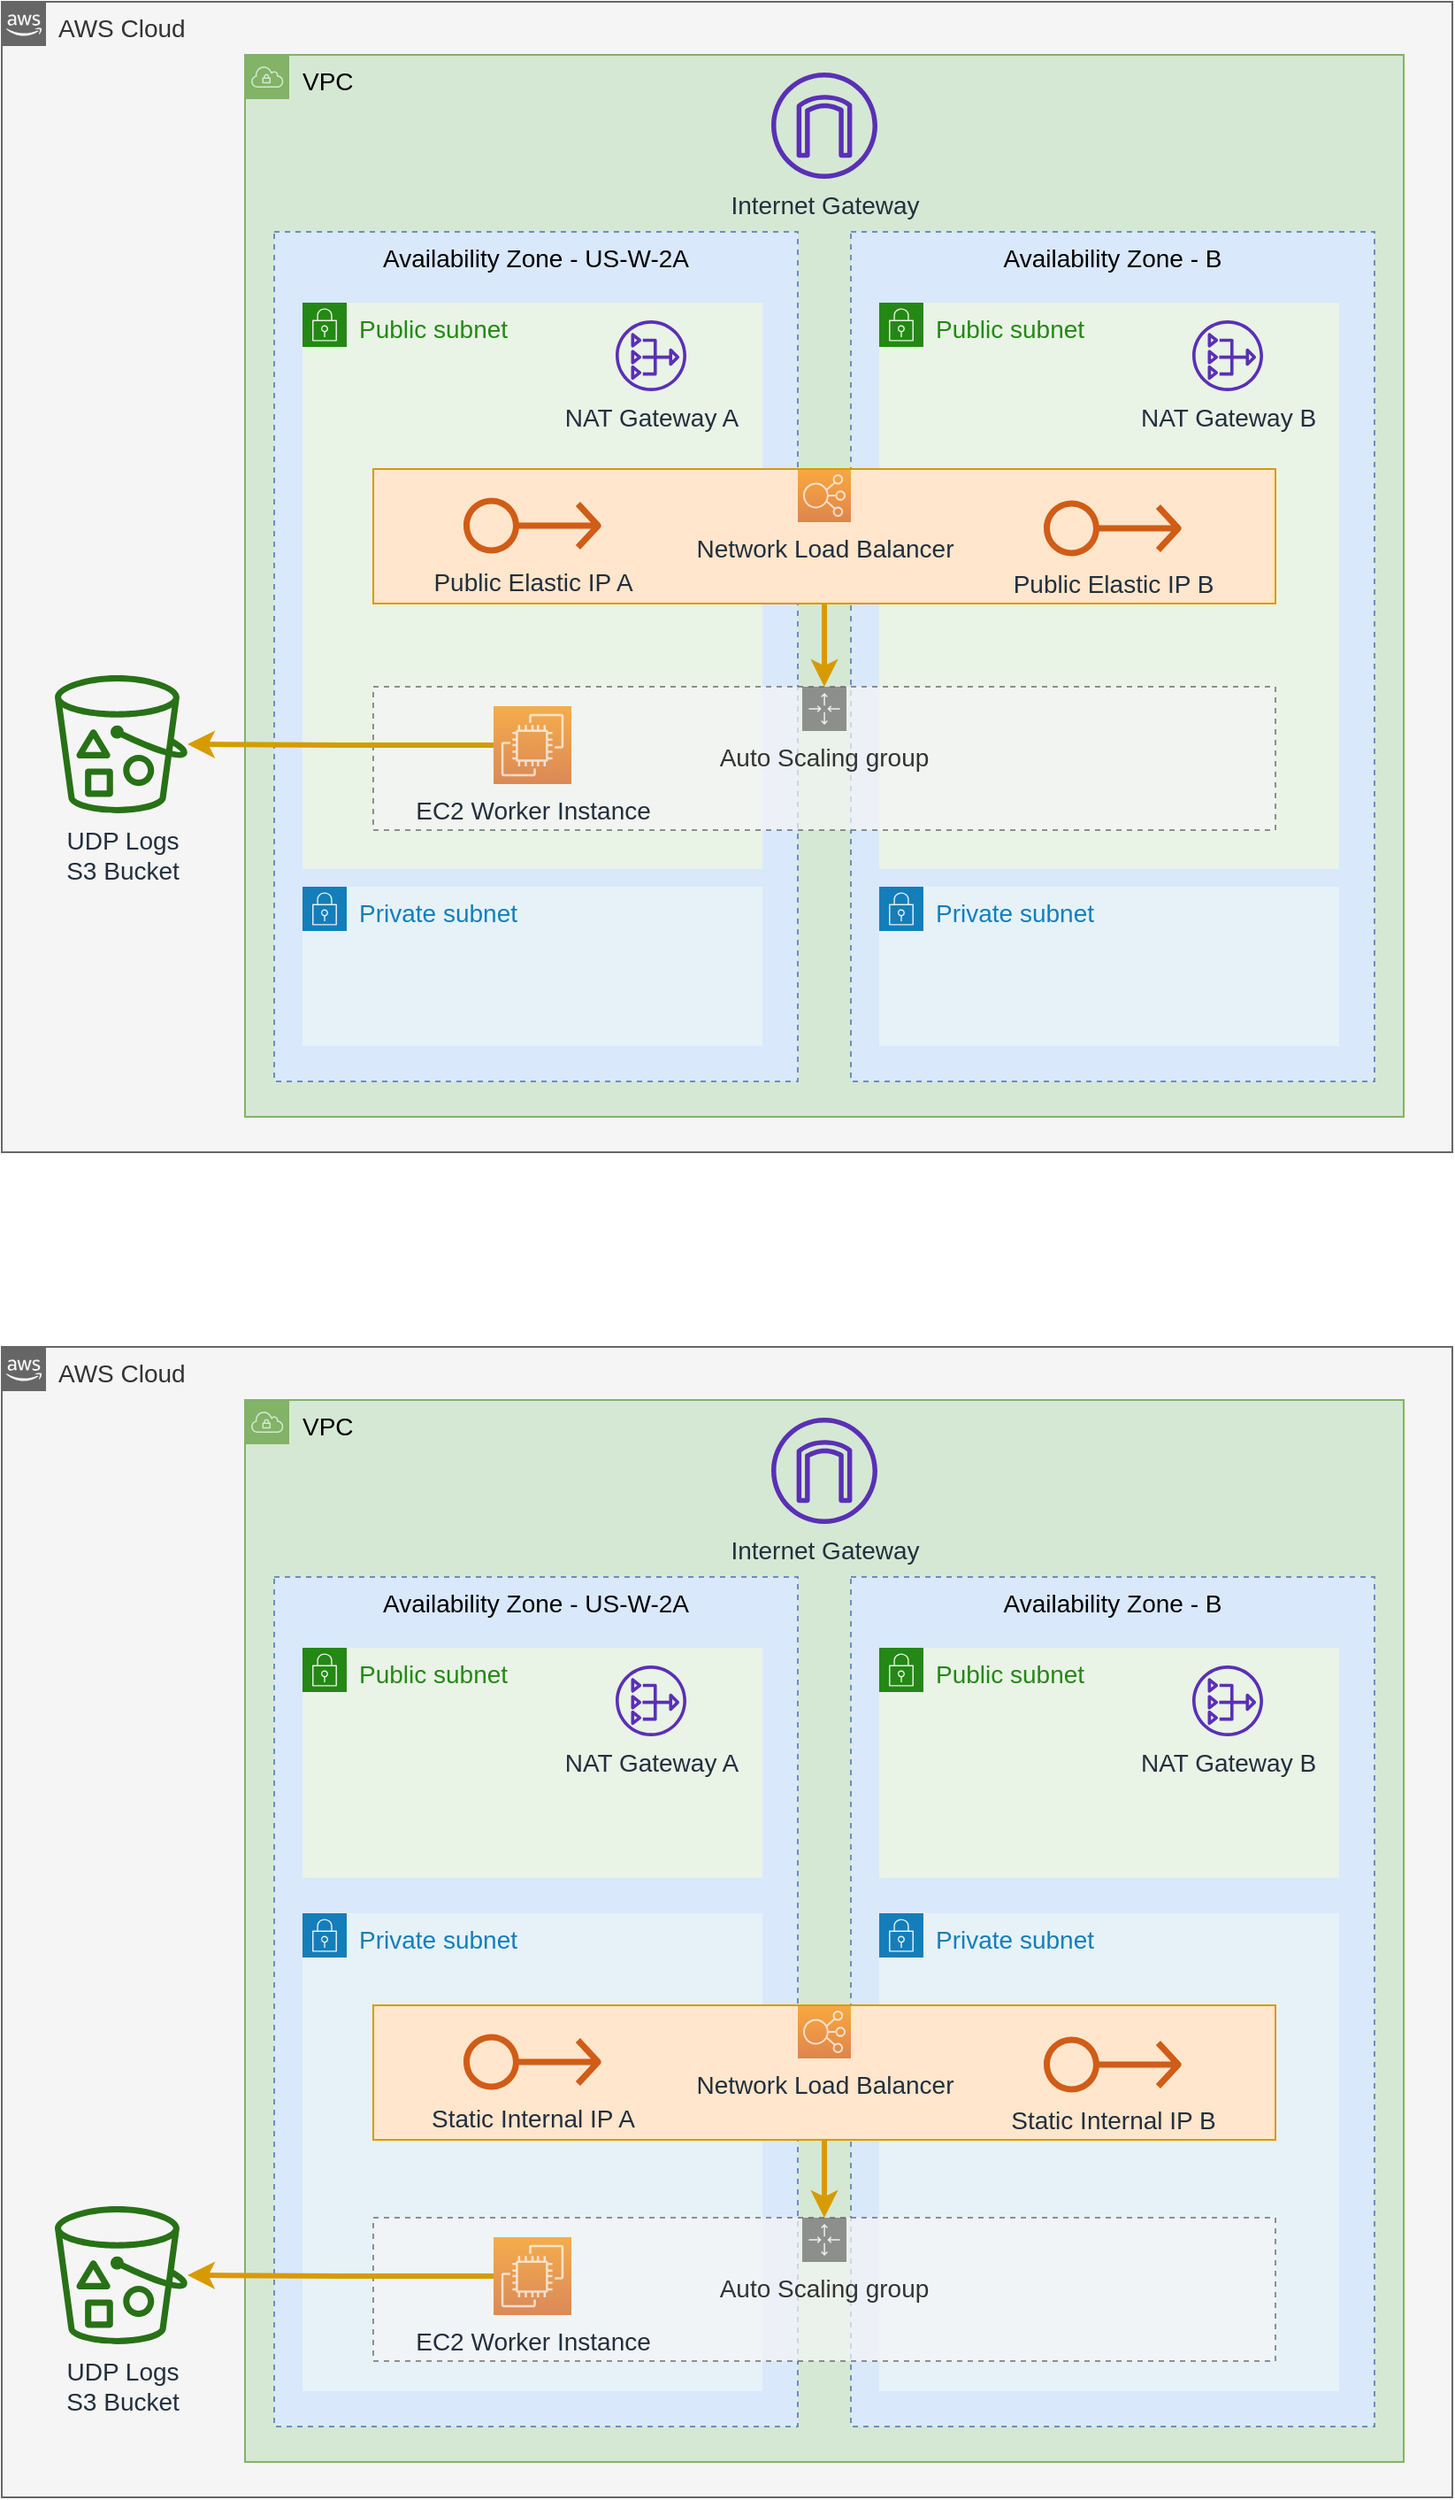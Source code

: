 <mxfile version="10.6.3" type="device"><diagram id="Bzg6ZaO6ghRG3pAU0dCL" name="Page-1"><mxGraphModel dx="2995" dy="2575" grid="1" gridSize="10" guides="1" tooltips="1" connect="1" arrows="1" fold="1" page="1" pageScale="1" pageWidth="850" pageHeight="1100" math="0" shadow="0"><root><mxCell id="0"/><mxCell id="1" parent="0"/><mxCell id="zgvmS1FCjsw2d89nQtXP-9" value="AWS Cloud" style="points=[[0,0],[0.25,0],[0.5,0],[0.75,0],[1,0],[1,0.25],[1,0.5],[1,0.75],[1,1],[0.75,1],[0.5,1],[0.25,1],[0,1],[0,0.75],[0,0.5],[0,0.25]];outlineConnect=0;html=1;whiteSpace=wrap;fontSize=14;fontStyle=0;shape=mxgraph.aws4.group;grIcon=mxgraph.aws4.group_aws_cloud_alt;strokeColor=#666666;fillColor=#f5f5f5;verticalAlign=top;align=left;spacingLeft=30;fontColor=#333333;dashed=0;" vertex="1" parent="1"><mxGeometry x="440" y="80" width="820" height="650" as="geometry"/></mxCell><mxCell id="zgvmS1FCjsw2d89nQtXP-10" value="VPC" style="points=[[0,0],[0.25,0],[0.5,0],[0.75,0],[1,0],[1,0.25],[1,0.5],[1,0.75],[1,1],[0.75,1],[0.5,1],[0.25,1],[0,1],[0,0.75],[0,0.5],[0,0.25]];outlineConnect=0;html=1;whiteSpace=wrap;fontSize=14;fontStyle=0;shape=mxgraph.aws4.group;grIcon=mxgraph.aws4.group_vpc;strokeColor=#82b366;fillColor=#d5e8d4;verticalAlign=top;align=left;spacingLeft=30;dashed=0;" vertex="1" parent="1"><mxGeometry x="577.5" y="110" width="655" height="600" as="geometry"/></mxCell><mxCell id="zgvmS1FCjsw2d89nQtXP-11" value="Availability Zone - US-W-2A" style="fillColor=#dae8fc;strokeColor=#6c8ebf;dashed=1;verticalAlign=top;fontStyle=0;fontSize=14;" vertex="1" parent="1"><mxGeometry x="594" y="210" width="296" height="480" as="geometry"/></mxCell><mxCell id="zgvmS1FCjsw2d89nQtXP-12" value="Internet Gateway" style="outlineConnect=0;fontColor=#232F3E;gradientColor=none;fillColor=#5A30B5;strokeColor=none;dashed=0;verticalLabelPosition=bottom;verticalAlign=top;align=center;html=1;fontSize=14;fontStyle=0;aspect=fixed;shape=mxgraph.aws4.internet_gateway;" vertex="1" parent="1"><mxGeometry x="875" y="120" width="60" height="60" as="geometry"/></mxCell><mxCell id="zgvmS1FCjsw2d89nQtXP-13" value="Private subnet" style="points=[[0,0],[0.25,0],[0.5,0],[0.75,0],[1,0],[1,0.25],[1,0.5],[1,0.75],[1,1],[0.75,1],[0.5,1],[0.25,1],[0,1],[0,0.75],[0,0.5],[0,0.25]];outlineConnect=0;gradientColor=none;html=1;whiteSpace=wrap;fontSize=14;fontStyle=0;shape=mxgraph.aws4.group;grIcon=mxgraph.aws4.group_security_group;grStroke=0;strokeColor=#147EBA;fillColor=#E6F2F8;verticalAlign=top;align=left;spacingLeft=30;fontColor=#147EBA;dashed=0;" vertex="1" parent="1"><mxGeometry x="610" y="580" width="260" height="90" as="geometry"/></mxCell><mxCell id="zgvmS1FCjsw2d89nQtXP-14" value="Public subnet" style="points=[[0,0],[0.25,0],[0.5,0],[0.75,0],[1,0],[1,0.25],[1,0.5],[1,0.75],[1,1],[0.75,1],[0.5,1],[0.25,1],[0,1],[0,0.75],[0,0.5],[0,0.25]];outlineConnect=0;gradientColor=none;html=1;whiteSpace=wrap;fontSize=14;fontStyle=0;shape=mxgraph.aws4.group;grIcon=mxgraph.aws4.group_security_group;grStroke=0;strokeColor=#248814;fillColor=#E9F3E6;verticalAlign=top;align=left;spacingLeft=30;fontColor=#248814;dashed=0;" vertex="1" parent="1"><mxGeometry x="610" y="250" width="260" height="320" as="geometry"/></mxCell><mxCell id="zgvmS1FCjsw2d89nQtXP-15" value="NAT Gateway A" style="outlineConnect=0;fontColor=#232F3E;gradientColor=none;fillColor=#5A30B5;strokeColor=none;dashed=0;verticalLabelPosition=bottom;verticalAlign=top;align=center;html=1;fontSize=14;fontStyle=0;aspect=fixed;shape=mxgraph.aws4.nat_gateway;" vertex="1" parent="1"><mxGeometry x="787" y="260" width="40" height="40" as="geometry"/></mxCell><mxCell id="zgvmS1FCjsw2d89nQtXP-16" value="Availability Zone - B" style="fillColor=#dae8fc;strokeColor=#6c8ebf;dashed=1;verticalAlign=top;fontStyle=0;fontSize=14;" vertex="1" parent="1"><mxGeometry x="920" y="210" width="296" height="480" as="geometry"/></mxCell><mxCell id="zgvmS1FCjsw2d89nQtXP-17" value="Private subnet" style="points=[[0,0],[0.25,0],[0.5,0],[0.75,0],[1,0],[1,0.25],[1,0.5],[1,0.75],[1,1],[0.75,1],[0.5,1],[0.25,1],[0,1],[0,0.75],[0,0.5],[0,0.25]];outlineConnect=0;gradientColor=none;html=1;whiteSpace=wrap;fontSize=14;fontStyle=0;shape=mxgraph.aws4.group;grIcon=mxgraph.aws4.group_security_group;grStroke=0;strokeColor=#147EBA;fillColor=#E6F2F8;verticalAlign=top;align=left;spacingLeft=30;fontColor=#147EBA;dashed=0;" vertex="1" parent="1"><mxGeometry x="936" y="580" width="260" height="90" as="geometry"/></mxCell><mxCell id="zgvmS1FCjsw2d89nQtXP-18" value="Public subnet" style="points=[[0,0],[0.25,0],[0.5,0],[0.75,0],[1,0],[1,0.25],[1,0.5],[1,0.75],[1,1],[0.75,1],[0.5,1],[0.25,1],[0,1],[0,0.75],[0,0.5],[0,0.25]];outlineConnect=0;gradientColor=none;html=1;whiteSpace=wrap;fontSize=14;fontStyle=0;shape=mxgraph.aws4.group;grIcon=mxgraph.aws4.group_security_group;grStroke=0;strokeColor=#248814;fillColor=#E9F3E6;verticalAlign=top;align=left;spacingLeft=30;fontColor=#248814;dashed=0;" vertex="1" parent="1"><mxGeometry x="936" y="250" width="260" height="320" as="geometry"/></mxCell><mxCell id="zgvmS1FCjsw2d89nQtXP-19" value="NAT Gateway B" style="outlineConnect=0;fontColor=#232F3E;gradientColor=none;fillColor=#5A30B5;strokeColor=none;dashed=0;verticalLabelPosition=bottom;verticalAlign=top;align=center;html=1;fontSize=14;fontStyle=0;aspect=fixed;shape=mxgraph.aws4.nat_gateway;" vertex="1" parent="1"><mxGeometry x="1113" y="260" width="40" height="40" as="geometry"/></mxCell><mxCell id="zgvmS1FCjsw2d89nQtXP-20" value="Auto Scaling group" style="points=[[0,0],[0.25,0],[0.5,0],[0.75,0],[1,0],[1,0.25],[1,0.5],[1,0.75],[1,1],[0.75,1],[0.5,1],[0.25,1],[0,1],[0,0.75],[0,0.5],[0,0.25]];outlineConnect=0;html=1;whiteSpace=wrap;fontSize=14;fontStyle=0;shape=mxgraph.aws4.groupCenter;grIcon=mxgraph.aws4.group_auto_scaling_group;grStroke=1;strokeColor=#666666;fillColor=#f5f5f5;verticalAlign=top;align=center;fontColor=#333333;dashed=1;spacingTop=25;opacity=70;" vertex="1" parent="1"><mxGeometry x="650" y="467" width="510" height="81" as="geometry"/></mxCell><mxCell id="zgvmS1FCjsw2d89nQtXP-35" value="" style="edgeStyle=orthogonalEdgeStyle;rounded=0;orthogonalLoop=1;jettySize=auto;html=1;strokeWidth=3;fillColor=#ffe6cc;strokeColor=#d79b00;fontSize=14;" edge="1" parent="1" source="zgvmS1FCjsw2d89nQtXP-22" target="zgvmS1FCjsw2d89nQtXP-33"><mxGeometry relative="1" as="geometry"><mxPoint x="638" y="502" as="targetPoint"/></mxGeometry></mxCell><mxCell id="zgvmS1FCjsw2d89nQtXP-22" value="EC2 Worker Instance" style="outlineConnect=0;fontColor=#232F3E;gradientColor=#F78E04;gradientDirection=north;fillColor=#D05C17;strokeColor=#ffffff;dashed=0;verticalLabelPosition=bottom;verticalAlign=top;align=center;html=1;fontSize=14;fontStyle=0;aspect=fixed;shape=mxgraph.aws4.resourceIcon;resIcon=mxgraph.aws4.ec2;opacity=70;" vertex="1" parent="1"><mxGeometry x="718" y="478" width="44" height="44" as="geometry"/></mxCell><mxCell id="zgvmS1FCjsw2d89nQtXP-31" value="" style="edgeStyle=orthogonalEdgeStyle;rounded=0;orthogonalLoop=1;jettySize=auto;html=1;strokeWidth=3;fillColor=#ffe6cc;strokeColor=#d79b00;fontSize=14;" edge="1" parent="1" source="zgvmS1FCjsw2d89nQtXP-24" target="zgvmS1FCjsw2d89nQtXP-20"><mxGeometry relative="1" as="geometry"/></mxCell><mxCell id="zgvmS1FCjsw2d89nQtXP-24" value="" style="fillColor=#ffe6cc;strokeColor=#d79b00;dashed=0;verticalAlign=top;fontStyle=0;fontSize=14;" vertex="1" parent="1"><mxGeometry x="650" y="344" width="510" height="76" as="geometry"/></mxCell><mxCell id="zgvmS1FCjsw2d89nQtXP-23" value="Network Load Balancer" style="outlineConnect=0;fontColor=#232F3E;gradientColor=#F78E04;gradientDirection=north;fillColor=#D05C17;strokeColor=#ffffff;dashed=0;verticalLabelPosition=bottom;verticalAlign=top;align=center;html=1;fontSize=14;fontStyle=0;aspect=fixed;shape=mxgraph.aws4.resourceIcon;resIcon=mxgraph.aws4.elastic_load_balancing;opacity=70;" vertex="1" parent="1"><mxGeometry x="890" y="344" width="30" height="30" as="geometry"/></mxCell><mxCell id="zgvmS1FCjsw2d89nQtXP-26" value="Public Elastic IP A" style="outlineConnect=0;fontColor=#232F3E;gradientColor=none;fillColor=#D05C17;strokeColor=none;dashed=0;verticalLabelPosition=bottom;verticalAlign=top;align=center;html=1;fontSize=14;fontStyle=0;aspect=fixed;shape=mxgraph.aws4.elastic_ip_address;" vertex="1" parent="1"><mxGeometry x="701" y="359.5" width="78" height="33" as="geometry"/></mxCell><mxCell id="zgvmS1FCjsw2d89nQtXP-27" value="Public Elastic IP B" style="outlineConnect=0;fontColor=#232F3E;gradientColor=none;fillColor=#D05C17;strokeColor=none;dashed=0;verticalLabelPosition=bottom;verticalAlign=top;align=center;html=1;fontSize=14;fontStyle=0;aspect=fixed;shape=mxgraph.aws4.elastic_ip_address;" vertex="1" parent="1"><mxGeometry x="1029" y="361" width="78" height="33" as="geometry"/></mxCell><mxCell id="zgvmS1FCjsw2d89nQtXP-33" value="UDP Logs&lt;br style=&quot;font-size: 14px;&quot;&gt;S3 Bucket" style="outlineConnect=0;fontColor=#232F3E;gradientColor=none;fillColor=#277116;strokeColor=none;dashed=0;verticalLabelPosition=bottom;verticalAlign=top;align=center;html=1;fontSize=14;fontStyle=0;aspect=fixed;shape=mxgraph.aws4.bucket_with_objects;" vertex="1" parent="1"><mxGeometry x="470" y="460.5" width="75" height="78" as="geometry"/></mxCell><mxCell id="zgvmS1FCjsw2d89nQtXP-36" value="AWS Cloud" style="points=[[0,0],[0.25,0],[0.5,0],[0.75,0],[1,0],[1,0.25],[1,0.5],[1,0.75],[1,1],[0.75,1],[0.5,1],[0.25,1],[0,1],[0,0.75],[0,0.5],[0,0.25]];outlineConnect=0;html=1;whiteSpace=wrap;fontSize=14;fontStyle=0;shape=mxgraph.aws4.group;grIcon=mxgraph.aws4.group_aws_cloud_alt;strokeColor=#666666;fillColor=#f5f5f5;verticalAlign=top;align=left;spacingLeft=30;fontColor=#333333;dashed=0;" vertex="1" parent="1"><mxGeometry x="440" y="840" width="820" height="650" as="geometry"/></mxCell><mxCell id="zgvmS1FCjsw2d89nQtXP-37" value="VPC" style="points=[[0,0],[0.25,0],[0.5,0],[0.75,0],[1,0],[1,0.25],[1,0.5],[1,0.75],[1,1],[0.75,1],[0.5,1],[0.25,1],[0,1],[0,0.75],[0,0.5],[0,0.25]];outlineConnect=0;html=1;whiteSpace=wrap;fontSize=14;fontStyle=0;shape=mxgraph.aws4.group;grIcon=mxgraph.aws4.group_vpc;strokeColor=#82b366;fillColor=#d5e8d4;verticalAlign=top;align=left;spacingLeft=30;dashed=0;" vertex="1" parent="1"><mxGeometry x="577.5" y="870" width="655" height="600" as="geometry"/></mxCell><mxCell id="zgvmS1FCjsw2d89nQtXP-38" value="Availability Zone - US-W-2A" style="fillColor=#dae8fc;strokeColor=#6c8ebf;dashed=1;verticalAlign=top;fontStyle=0;fontSize=14;" vertex="1" parent="1"><mxGeometry x="594" y="970" width="296" height="480" as="geometry"/></mxCell><mxCell id="zgvmS1FCjsw2d89nQtXP-39" value="Internet Gateway" style="outlineConnect=0;fontColor=#232F3E;gradientColor=none;fillColor=#5A30B5;strokeColor=none;dashed=0;verticalLabelPosition=bottom;verticalAlign=top;align=center;html=1;fontSize=14;fontStyle=0;aspect=fixed;shape=mxgraph.aws4.internet_gateway;" vertex="1" parent="1"><mxGeometry x="875" y="880" width="60" height="60" as="geometry"/></mxCell><mxCell id="zgvmS1FCjsw2d89nQtXP-40" value="Private subnet" style="points=[[0,0],[0.25,0],[0.5,0],[0.75,0],[1,0],[1,0.25],[1,0.5],[1,0.75],[1,1],[0.75,1],[0.5,1],[0.25,1],[0,1],[0,0.75],[0,0.5],[0,0.25]];outlineConnect=0;gradientColor=none;html=1;whiteSpace=wrap;fontSize=14;fontStyle=0;shape=mxgraph.aws4.group;grIcon=mxgraph.aws4.group_security_group;grStroke=0;strokeColor=#147EBA;fillColor=#E6F2F8;verticalAlign=top;align=left;spacingLeft=30;fontColor=#147EBA;dashed=0;" vertex="1" parent="1"><mxGeometry x="610" y="1160" width="260" height="270" as="geometry"/></mxCell><mxCell id="zgvmS1FCjsw2d89nQtXP-41" value="Public subnet" style="points=[[0,0],[0.25,0],[0.5,0],[0.75,0],[1,0],[1,0.25],[1,0.5],[1,0.75],[1,1],[0.75,1],[0.5,1],[0.25,1],[0,1],[0,0.75],[0,0.5],[0,0.25]];outlineConnect=0;gradientColor=none;html=1;whiteSpace=wrap;fontSize=14;fontStyle=0;shape=mxgraph.aws4.group;grIcon=mxgraph.aws4.group_security_group;grStroke=0;strokeColor=#248814;fillColor=#E9F3E6;verticalAlign=top;align=left;spacingLeft=30;fontColor=#248814;dashed=0;" vertex="1" parent="1"><mxGeometry x="610" y="1010" width="260" height="130" as="geometry"/></mxCell><mxCell id="zgvmS1FCjsw2d89nQtXP-42" value="NAT Gateway A" style="outlineConnect=0;fontColor=#232F3E;gradientColor=none;fillColor=#5A30B5;strokeColor=none;dashed=0;verticalLabelPosition=bottom;verticalAlign=top;align=center;html=1;fontSize=14;fontStyle=0;aspect=fixed;shape=mxgraph.aws4.nat_gateway;" vertex="1" parent="1"><mxGeometry x="787" y="1020" width="40" height="40" as="geometry"/></mxCell><mxCell id="zgvmS1FCjsw2d89nQtXP-43" value="Availability Zone - B" style="fillColor=#dae8fc;strokeColor=#6c8ebf;dashed=1;verticalAlign=top;fontStyle=0;fontSize=14;" vertex="1" parent="1"><mxGeometry x="920" y="970" width="296" height="480" as="geometry"/></mxCell><mxCell id="zgvmS1FCjsw2d89nQtXP-44" value="Private subnet" style="points=[[0,0],[0.25,0],[0.5,0],[0.75,0],[1,0],[1,0.25],[1,0.5],[1,0.75],[1,1],[0.75,1],[0.5,1],[0.25,1],[0,1],[0,0.75],[0,0.5],[0,0.25]];outlineConnect=0;gradientColor=none;html=1;whiteSpace=wrap;fontSize=14;fontStyle=0;shape=mxgraph.aws4.group;grIcon=mxgraph.aws4.group_security_group;grStroke=0;strokeColor=#147EBA;fillColor=#E6F2F8;verticalAlign=top;align=left;spacingLeft=30;fontColor=#147EBA;dashed=0;" vertex="1" parent="1"><mxGeometry x="936" y="1160" width="260" height="270" as="geometry"/></mxCell><mxCell id="zgvmS1FCjsw2d89nQtXP-45" value="Public subnet" style="points=[[0,0],[0.25,0],[0.5,0],[0.75,0],[1,0],[1,0.25],[1,0.5],[1,0.75],[1,1],[0.75,1],[0.5,1],[0.25,1],[0,1],[0,0.75],[0,0.5],[0,0.25]];outlineConnect=0;gradientColor=none;html=1;whiteSpace=wrap;fontSize=14;fontStyle=0;shape=mxgraph.aws4.group;grIcon=mxgraph.aws4.group_security_group;grStroke=0;strokeColor=#248814;fillColor=#E9F3E6;verticalAlign=top;align=left;spacingLeft=30;fontColor=#248814;dashed=0;" vertex="1" parent="1"><mxGeometry x="936" y="1010" width="260" height="130" as="geometry"/></mxCell><mxCell id="zgvmS1FCjsw2d89nQtXP-46" value="NAT Gateway B" style="outlineConnect=0;fontColor=#232F3E;gradientColor=none;fillColor=#5A30B5;strokeColor=none;dashed=0;verticalLabelPosition=bottom;verticalAlign=top;align=center;html=1;fontSize=14;fontStyle=0;aspect=fixed;shape=mxgraph.aws4.nat_gateway;" vertex="1" parent="1"><mxGeometry x="1113" y="1020" width="40" height="40" as="geometry"/></mxCell><mxCell id="zgvmS1FCjsw2d89nQtXP-47" value="Auto Scaling group" style="points=[[0,0],[0.25,0],[0.5,0],[0.75,0],[1,0],[1,0.25],[1,0.5],[1,0.75],[1,1],[0.75,1],[0.5,1],[0.25,1],[0,1],[0,0.75],[0,0.5],[0,0.25]];outlineConnect=0;html=1;whiteSpace=wrap;fontSize=14;fontStyle=0;shape=mxgraph.aws4.groupCenter;grIcon=mxgraph.aws4.group_auto_scaling_group;grStroke=1;strokeColor=#666666;fillColor=#f5f5f5;verticalAlign=top;align=center;fontColor=#333333;dashed=1;spacingTop=25;opacity=70;" vertex="1" parent="1"><mxGeometry x="650" y="1332" width="510" height="81" as="geometry"/></mxCell><mxCell id="zgvmS1FCjsw2d89nQtXP-48" value="" style="edgeStyle=orthogonalEdgeStyle;rounded=0;orthogonalLoop=1;jettySize=auto;html=1;strokeWidth=3;fillColor=#ffe6cc;strokeColor=#d79b00;fontSize=14;" edge="1" source="zgvmS1FCjsw2d89nQtXP-49" target="zgvmS1FCjsw2d89nQtXP-55" parent="1"><mxGeometry relative="1" as="geometry"><mxPoint x="638" y="1262" as="targetPoint"/></mxGeometry></mxCell><mxCell id="zgvmS1FCjsw2d89nQtXP-49" value="EC2 Worker Instance" style="outlineConnect=0;fontColor=#232F3E;gradientColor=#F78E04;gradientDirection=north;fillColor=#D05C17;strokeColor=#ffffff;dashed=0;verticalLabelPosition=bottom;verticalAlign=top;align=center;html=1;fontSize=14;fontStyle=0;aspect=fixed;shape=mxgraph.aws4.resourceIcon;resIcon=mxgraph.aws4.ec2;opacity=70;" vertex="1" parent="1"><mxGeometry x="718" y="1343" width="44" height="44" as="geometry"/></mxCell><mxCell id="zgvmS1FCjsw2d89nQtXP-50" value="" style="edgeStyle=orthogonalEdgeStyle;rounded=0;orthogonalLoop=1;jettySize=auto;html=1;strokeWidth=3;fillColor=#ffe6cc;strokeColor=#d79b00;fontSize=14;" edge="1" source="zgvmS1FCjsw2d89nQtXP-51" target="zgvmS1FCjsw2d89nQtXP-47" parent="1"><mxGeometry relative="1" as="geometry"/></mxCell><mxCell id="zgvmS1FCjsw2d89nQtXP-51" value="" style="fillColor=#ffe6cc;strokeColor=#d79b00;dashed=0;verticalAlign=top;fontStyle=0;fontSize=14;" vertex="1" parent="1"><mxGeometry x="650" y="1212" width="510" height="76" as="geometry"/></mxCell><mxCell id="zgvmS1FCjsw2d89nQtXP-52" value="Network Load Balancer" style="outlineConnect=0;fontColor=#232F3E;gradientColor=#F78E04;gradientDirection=north;fillColor=#D05C17;strokeColor=#ffffff;dashed=0;verticalLabelPosition=bottom;verticalAlign=top;align=center;html=1;fontSize=14;fontStyle=0;aspect=fixed;shape=mxgraph.aws4.resourceIcon;resIcon=mxgraph.aws4.elastic_load_balancing;opacity=70;" vertex="1" parent="1"><mxGeometry x="890" y="1212" width="30" height="30" as="geometry"/></mxCell><mxCell id="zgvmS1FCjsw2d89nQtXP-53" value="Static Internal IP A" style="outlineConnect=0;fontColor=#232F3E;gradientColor=none;fillColor=#D05C17;strokeColor=none;dashed=0;verticalLabelPosition=bottom;verticalAlign=top;align=center;html=1;fontSize=14;fontStyle=0;aspect=fixed;shape=mxgraph.aws4.elastic_ip_address;" vertex="1" parent="1"><mxGeometry x="701" y="1227.5" width="78" height="33" as="geometry"/></mxCell><mxCell id="zgvmS1FCjsw2d89nQtXP-54" value="Static Internal IP B" style="outlineConnect=0;fontColor=#232F3E;gradientColor=none;fillColor=#D05C17;strokeColor=none;dashed=0;verticalLabelPosition=bottom;verticalAlign=top;align=center;html=1;fontSize=14;fontStyle=0;aspect=fixed;shape=mxgraph.aws4.elastic_ip_address;" vertex="1" parent="1"><mxGeometry x="1029" y="1229" width="78" height="33" as="geometry"/></mxCell><mxCell id="zgvmS1FCjsw2d89nQtXP-55" value="UDP Logs&lt;br style=&quot;font-size: 14px;&quot;&gt;S3 Bucket" style="outlineConnect=0;fontColor=#232F3E;gradientColor=none;fillColor=#277116;strokeColor=none;dashed=0;verticalLabelPosition=bottom;verticalAlign=top;align=center;html=1;fontSize=14;fontStyle=0;aspect=fixed;shape=mxgraph.aws4.bucket_with_objects;" vertex="1" parent="1"><mxGeometry x="470" y="1325.5" width="75" height="78" as="geometry"/></mxCell></root></mxGraphModel></diagram></mxfile>